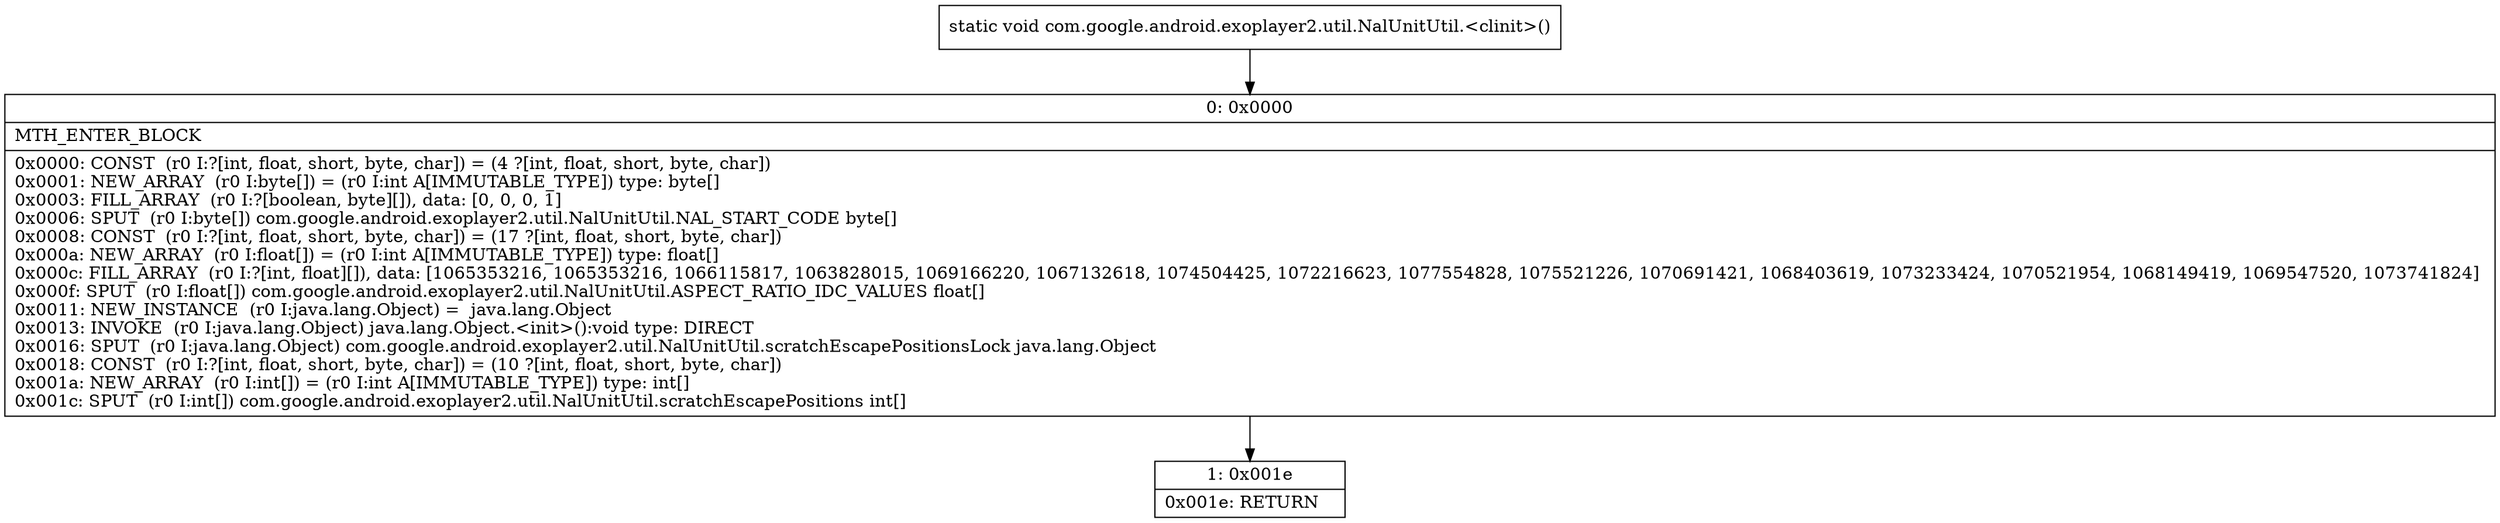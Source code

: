 digraph "CFG forcom.google.android.exoplayer2.util.NalUnitUtil.\<clinit\>()V" {
Node_0 [shape=record,label="{0\:\ 0x0000|MTH_ENTER_BLOCK\l|0x0000: CONST  (r0 I:?[int, float, short, byte, char]) = (4 ?[int, float, short, byte, char]) \l0x0001: NEW_ARRAY  (r0 I:byte[]) = (r0 I:int A[IMMUTABLE_TYPE]) type: byte[] \l0x0003: FILL_ARRAY  (r0 I:?[boolean, byte][]), data: [0, 0, 0, 1] \l0x0006: SPUT  (r0 I:byte[]) com.google.android.exoplayer2.util.NalUnitUtil.NAL_START_CODE byte[] \l0x0008: CONST  (r0 I:?[int, float, short, byte, char]) = (17 ?[int, float, short, byte, char]) \l0x000a: NEW_ARRAY  (r0 I:float[]) = (r0 I:int A[IMMUTABLE_TYPE]) type: float[] \l0x000c: FILL_ARRAY  (r0 I:?[int, float][]), data: [1065353216, 1065353216, 1066115817, 1063828015, 1069166220, 1067132618, 1074504425, 1072216623, 1077554828, 1075521226, 1070691421, 1068403619, 1073233424, 1070521954, 1068149419, 1069547520, 1073741824] \l0x000f: SPUT  (r0 I:float[]) com.google.android.exoplayer2.util.NalUnitUtil.ASPECT_RATIO_IDC_VALUES float[] \l0x0011: NEW_INSTANCE  (r0 I:java.lang.Object) =  java.lang.Object \l0x0013: INVOKE  (r0 I:java.lang.Object) java.lang.Object.\<init\>():void type: DIRECT \l0x0016: SPUT  (r0 I:java.lang.Object) com.google.android.exoplayer2.util.NalUnitUtil.scratchEscapePositionsLock java.lang.Object \l0x0018: CONST  (r0 I:?[int, float, short, byte, char]) = (10 ?[int, float, short, byte, char]) \l0x001a: NEW_ARRAY  (r0 I:int[]) = (r0 I:int A[IMMUTABLE_TYPE]) type: int[] \l0x001c: SPUT  (r0 I:int[]) com.google.android.exoplayer2.util.NalUnitUtil.scratchEscapePositions int[] \l}"];
Node_1 [shape=record,label="{1\:\ 0x001e|0x001e: RETURN   \l}"];
MethodNode[shape=record,label="{static void com.google.android.exoplayer2.util.NalUnitUtil.\<clinit\>() }"];
MethodNode -> Node_0;
Node_0 -> Node_1;
}

